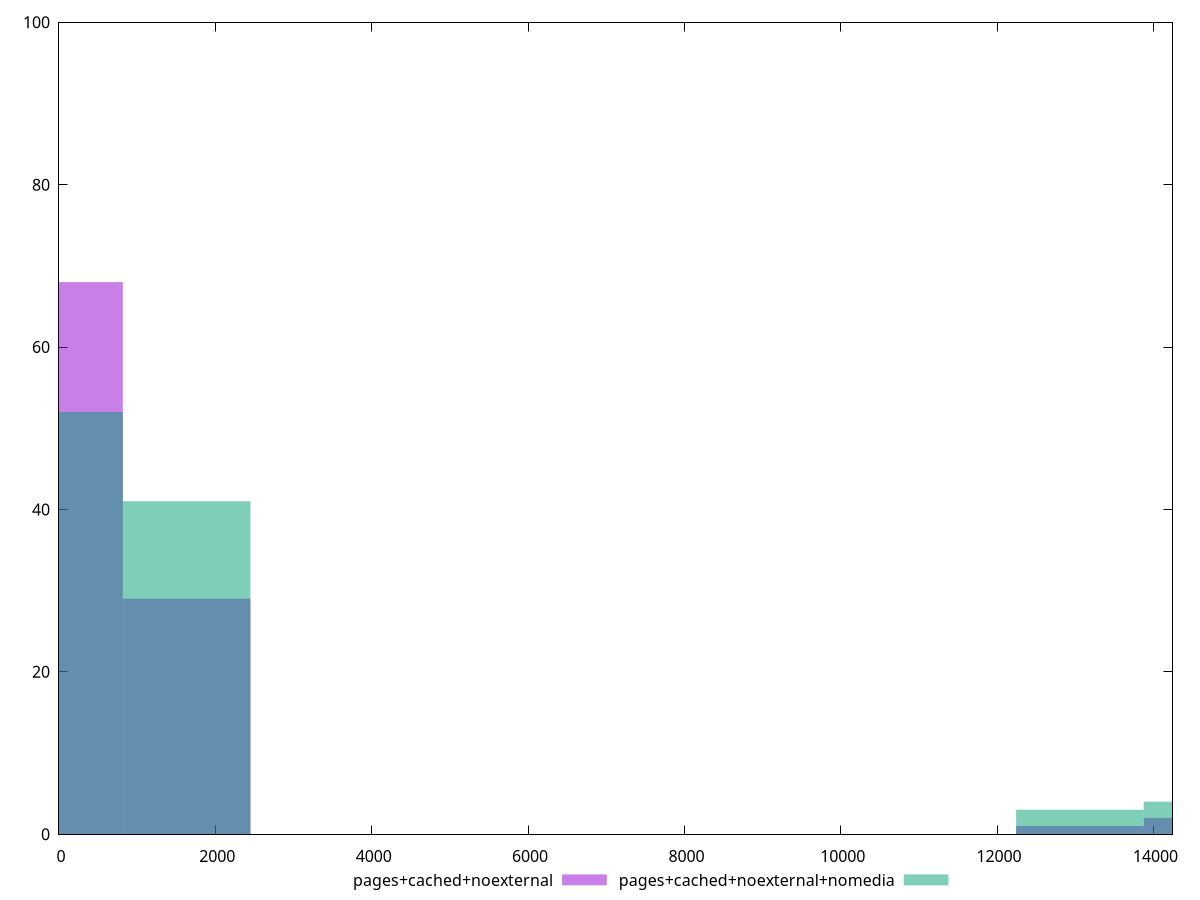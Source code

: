 reset

$pagesCachedNoexternal <<EOF
0 68
1632.485606682083 29
14692.370460138747 2
13059.884853456664 1
EOF

$pagesCachedNoexternalNomedia <<EOF
1632.485606682083 41
0 52
14692.370460138747 4
13059.884853456664 3
EOF

set key outside below
set boxwidth 1632.485606682083
set xrange [0:14244]
set yrange [0:100]
set trange [0:100]
set style fill transparent solid 0.5 noborder
set terminal svg size 640, 500 enhanced background rgb 'white'
set output "reprap/uses-rel-preload/comparison/histogram/2_vs_3.svg"

plot $pagesCachedNoexternal title "pages+cached+noexternal" with boxes, \
     $pagesCachedNoexternalNomedia title "pages+cached+noexternal+nomedia" with boxes

reset
